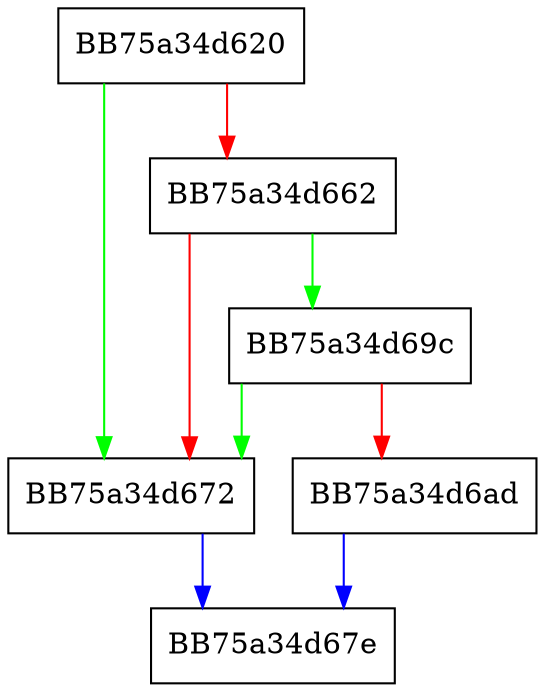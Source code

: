 digraph split {
  node [shape="box"];
  graph [splines=ortho];
  BB75a34d620 -> BB75a34d672 [color="green"];
  BB75a34d620 -> BB75a34d662 [color="red"];
  BB75a34d662 -> BB75a34d69c [color="green"];
  BB75a34d662 -> BB75a34d672 [color="red"];
  BB75a34d672 -> BB75a34d67e [color="blue"];
  BB75a34d69c -> BB75a34d672 [color="green"];
  BB75a34d69c -> BB75a34d6ad [color="red"];
  BB75a34d6ad -> BB75a34d67e [color="blue"];
}
